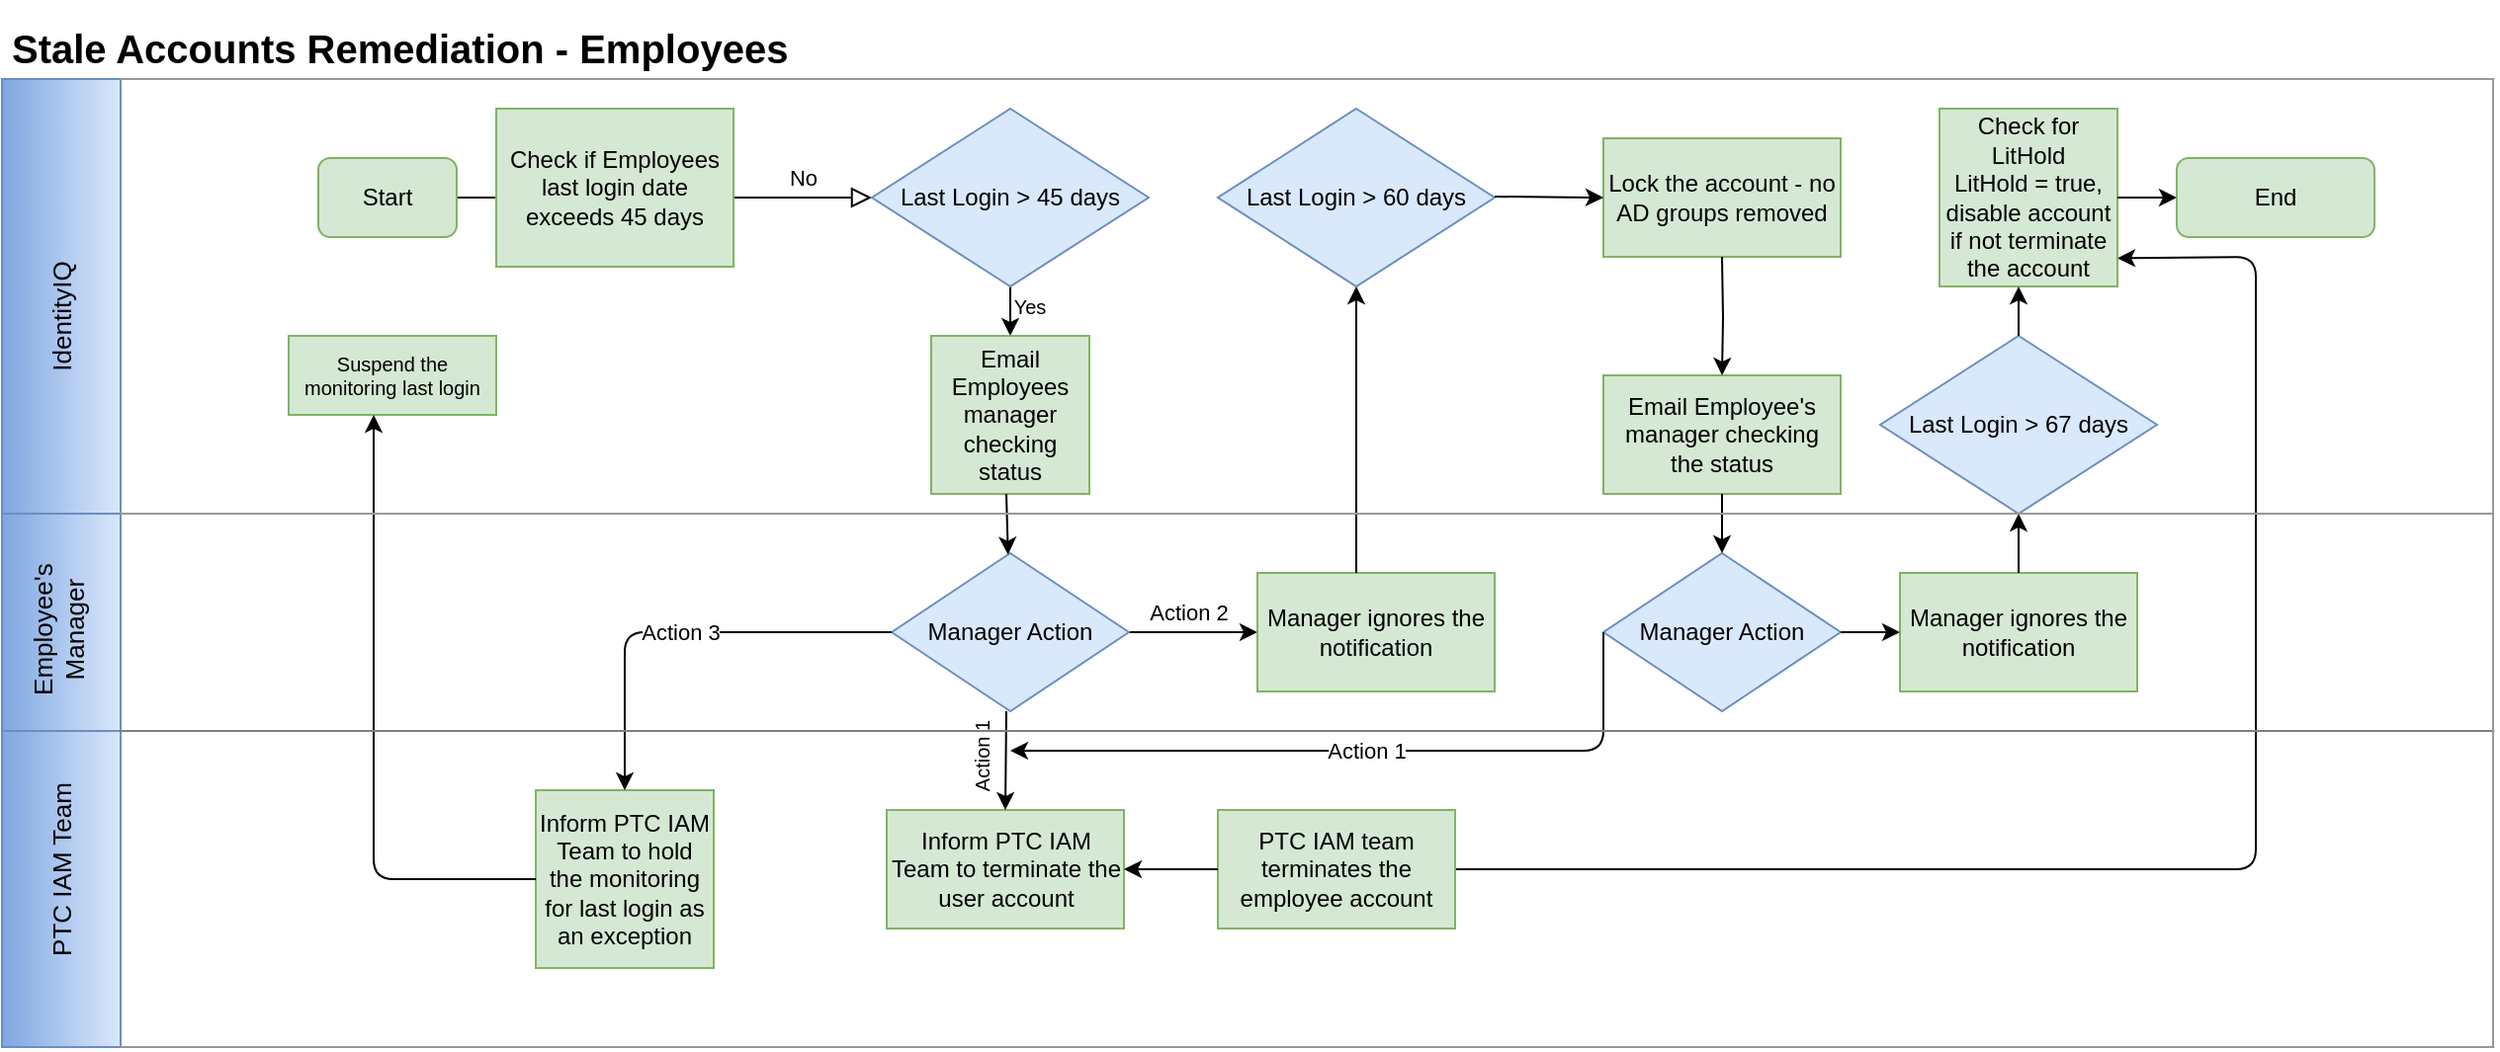 <mxfile version="14.4.2" type="github">
  <diagram id="C5RBs43oDa-KdzZeNtuy" name="Page-1">
    <mxGraphModel dx="1951" dy="469" grid="1" gridSize="10" guides="1" tooltips="1" connect="1" arrows="1" fold="1" page="1" pageScale="1" pageWidth="1169" pageHeight="1654" math="0" shadow="0">
      <root>
        <mxCell id="WIyWlLk6GJQsqaUBKTNV-0" />
        <mxCell id="WIyWlLk6GJQsqaUBKTNV-1" parent="WIyWlLk6GJQsqaUBKTNV-0" />
        <mxCell id="WIyWlLk6GJQsqaUBKTNV-2" value="" style="rounded=0;html=1;jettySize=auto;orthogonalLoop=1;fontSize=11;endArrow=block;endFill=0;endSize=8;strokeWidth=1;shadow=0;labelBackgroundColor=none;edgeStyle=orthogonalEdgeStyle;" parent="WIyWlLk6GJQsqaUBKTNV-1" source="WIyWlLk6GJQsqaUBKTNV-3" edge="1">
          <mxGeometry relative="1" as="geometry">
            <mxPoint x="180" y="100" as="targetPoint" />
          </mxGeometry>
        </mxCell>
        <mxCell id="WIyWlLk6GJQsqaUBKTNV-3" value="Start" style="rounded=1;whiteSpace=wrap;html=1;fontSize=12;glass=0;strokeWidth=1;shadow=0;fillColor=#d5e8d4;strokeColor=#82b366;" parent="WIyWlLk6GJQsqaUBKTNV-1" vertex="1">
          <mxGeometry x="70" y="80" width="70" height="40" as="geometry" />
        </mxCell>
        <mxCell id="WIyWlLk6GJQsqaUBKTNV-5" value="No" style="edgeStyle=orthogonalEdgeStyle;rounded=0;html=1;jettySize=auto;orthogonalLoop=1;fontSize=11;endArrow=block;endFill=0;endSize=8;strokeWidth=1;shadow=0;labelBackgroundColor=none;" parent="WIyWlLk6GJQsqaUBKTNV-1" edge="1">
          <mxGeometry y="10" relative="1" as="geometry">
            <mxPoint as="offset" />
            <mxPoint x="280" y="100" as="sourcePoint" />
            <mxPoint x="350" y="100" as="targetPoint" />
          </mxGeometry>
        </mxCell>
        <mxCell id="HTbtwG2cAYpj6MqZC13L-0" value="Check if Employees last login date exceeds 45 days" style="rounded=0;whiteSpace=wrap;html=1;fillColor=#d5e8d4;strokeColor=#82b366;" vertex="1" parent="WIyWlLk6GJQsqaUBKTNV-1">
          <mxGeometry x="160" y="55" width="120" height="80" as="geometry" />
        </mxCell>
        <mxCell id="HTbtwG2cAYpj6MqZC13L-4" style="edgeStyle=orthogonalEdgeStyle;rounded=0;orthogonalLoop=1;jettySize=auto;html=1;exitX=0.5;exitY=1;exitDx=0;exitDy=0;entryX=0.5;entryY=0;entryDx=0;entryDy=0;" edge="1" parent="WIyWlLk6GJQsqaUBKTNV-1" source="HTbtwG2cAYpj6MqZC13L-1" target="HTbtwG2cAYpj6MqZC13L-2">
          <mxGeometry relative="1" as="geometry" />
        </mxCell>
        <mxCell id="HTbtwG2cAYpj6MqZC13L-1" value="Last Login &amp;gt; 45 days" style="rhombus;whiteSpace=wrap;html=1;fillColor=#dae8fc;strokeColor=#6c8ebf;" vertex="1" parent="WIyWlLk6GJQsqaUBKTNV-1">
          <mxGeometry x="350" y="55" width="140" height="90" as="geometry" />
        </mxCell>
        <mxCell id="HTbtwG2cAYpj6MqZC13L-2" value="Email Employees manager checking status" style="whiteSpace=wrap;html=1;aspect=fixed;fillColor=#d5e8d4;strokeColor=#82b366;" vertex="1" parent="WIyWlLk6GJQsqaUBKTNV-1">
          <mxGeometry x="380" y="170" width="80" height="80" as="geometry" />
        </mxCell>
        <mxCell id="HTbtwG2cAYpj6MqZC13L-24" value="" style="edgeStyle=orthogonalEdgeStyle;rounded=0;orthogonalLoop=1;jettySize=auto;html=1;" edge="1" parent="WIyWlLk6GJQsqaUBKTNV-1" source="HTbtwG2cAYpj6MqZC13L-5" target="HTbtwG2cAYpj6MqZC13L-13">
          <mxGeometry relative="1" as="geometry" />
        </mxCell>
        <mxCell id="HTbtwG2cAYpj6MqZC13L-5" value="Manager Action" style="rhombus;whiteSpace=wrap;html=1;fillColor=#dae8fc;strokeColor=#6c8ebf;" vertex="1" parent="WIyWlLk6GJQsqaUBKTNV-1">
          <mxGeometry x="360" y="280" width="120" height="80" as="geometry" />
        </mxCell>
        <mxCell id="HTbtwG2cAYpj6MqZC13L-6" value="Inform PTC IAM Team to terminate the user account" style="rounded=0;whiteSpace=wrap;html=1;fillColor=#d5e8d4;strokeColor=#82b366;" vertex="1" parent="WIyWlLk6GJQsqaUBKTNV-1">
          <mxGeometry x="357.5" y="410" width="120" height="60" as="geometry" />
        </mxCell>
        <mxCell id="HTbtwG2cAYpj6MqZC13L-7" value="Inform PTC IAM Team to hold the monitoring for last login as an exception" style="whiteSpace=wrap;html=1;aspect=fixed;fillColor=#d5e8d4;strokeColor=#82b366;" vertex="1" parent="WIyWlLk6GJQsqaUBKTNV-1">
          <mxGeometry x="180" y="400" width="90" height="90" as="geometry" />
        </mxCell>
        <mxCell id="HTbtwG2cAYpj6MqZC13L-10" value="" style="endArrow=classic;html=1;exitX=1;exitY=0.5;exitDx=0;exitDy=0;entryX=1;entryY=0.841;entryDx=0;entryDy=0;entryPerimeter=0;" edge="1" parent="WIyWlLk6GJQsqaUBKTNV-1" source="HTbtwG2cAYpj6MqZC13L-14" target="HTbtwG2cAYpj6MqZC13L-20">
          <mxGeometry width="50" height="50" relative="1" as="geometry">
            <mxPoint x="360" y="405" as="sourcePoint" />
            <mxPoint x="820" y="440" as="targetPoint" />
            <Array as="points">
              <mxPoint x="1050" y="440" />
              <mxPoint x="1050" y="130" />
            </Array>
          </mxGeometry>
        </mxCell>
        <mxCell id="HTbtwG2cAYpj6MqZC13L-11" value="" style="endArrow=classic;html=1;" edge="1" parent="WIyWlLk6GJQsqaUBKTNV-1" target="HTbtwG2cAYpj6MqZC13L-5">
          <mxGeometry width="50" height="50" relative="1" as="geometry">
            <mxPoint x="418" y="250" as="sourcePoint" />
            <mxPoint x="430" y="180" as="targetPoint" />
          </mxGeometry>
        </mxCell>
        <mxCell id="HTbtwG2cAYpj6MqZC13L-12" value="Last Login &amp;gt; 60 days" style="rhombus;whiteSpace=wrap;html=1;fillColor=#dae8fc;strokeColor=#6c8ebf;" vertex="1" parent="WIyWlLk6GJQsqaUBKTNV-1">
          <mxGeometry x="525" y="55" width="140" height="90" as="geometry" />
        </mxCell>
        <mxCell id="HTbtwG2cAYpj6MqZC13L-13" value="Manager ignores the notification" style="rounded=0;whiteSpace=wrap;html=1;fillColor=#d5e8d4;strokeColor=#82b366;" vertex="1" parent="WIyWlLk6GJQsqaUBKTNV-1">
          <mxGeometry x="545" y="290" width="120" height="60" as="geometry" />
        </mxCell>
        <mxCell id="HTbtwG2cAYpj6MqZC13L-14" value="PTC IAM team terminates the employee account" style="rounded=0;whiteSpace=wrap;html=1;fillColor=#d5e8d4;strokeColor=#82b366;" vertex="1" parent="WIyWlLk6GJQsqaUBKTNV-1">
          <mxGeometry x="525" y="410" width="120" height="60" as="geometry" />
        </mxCell>
        <mxCell id="HTbtwG2cAYpj6MqZC13L-15" value="Lock the account - no AD groups removed" style="rounded=0;whiteSpace=wrap;html=1;fillColor=#d5e8d4;strokeColor=#82b366;" vertex="1" parent="WIyWlLk6GJQsqaUBKTNV-1">
          <mxGeometry x="720" y="70" width="120" height="60" as="geometry" />
        </mxCell>
        <mxCell id="HTbtwG2cAYpj6MqZC13L-16" value="Email Employee&#39;s manager checking the status" style="rounded=0;whiteSpace=wrap;html=1;fillColor=#d5e8d4;strokeColor=#82b366;" vertex="1" parent="WIyWlLk6GJQsqaUBKTNV-1">
          <mxGeometry x="720" y="190" width="120" height="60" as="geometry" />
        </mxCell>
        <mxCell id="HTbtwG2cAYpj6MqZC13L-17" value="Manager Action" style="rhombus;whiteSpace=wrap;html=1;fillColor=#dae8fc;strokeColor=#6c8ebf;" vertex="1" parent="WIyWlLk6GJQsqaUBKTNV-1">
          <mxGeometry x="720" y="280" width="120" height="80" as="geometry" />
        </mxCell>
        <mxCell id="HTbtwG2cAYpj6MqZC13L-18" value="Manager ignores the notification" style="rounded=0;whiteSpace=wrap;html=1;fillColor=#d5e8d4;strokeColor=#82b366;" vertex="1" parent="WIyWlLk6GJQsqaUBKTNV-1">
          <mxGeometry x="870" y="290" width="120" height="60" as="geometry" />
        </mxCell>
        <mxCell id="HTbtwG2cAYpj6MqZC13L-19" value="Last Login &amp;gt; 67 days" style="rhombus;whiteSpace=wrap;html=1;fillColor=#dae8fc;strokeColor=#6c8ebf;" vertex="1" parent="WIyWlLk6GJQsqaUBKTNV-1">
          <mxGeometry x="860" y="170" width="140" height="90" as="geometry" />
        </mxCell>
        <mxCell id="HTbtwG2cAYpj6MqZC13L-20" value="Check for LitHold&lt;br&gt;LitHold = true,&lt;br&gt;disable account if not terminate the account" style="whiteSpace=wrap;html=1;aspect=fixed;fillColor=#d5e8d4;strokeColor=#82b366;" vertex="1" parent="WIyWlLk6GJQsqaUBKTNV-1">
          <mxGeometry x="890" y="55" width="90" height="90" as="geometry" />
        </mxCell>
        <mxCell id="HTbtwG2cAYpj6MqZC13L-21" value="" style="endArrow=classic;html=1;exitX=0;exitY=0.5;exitDx=0;exitDy=0;entryX=1;entryY=0.5;entryDx=0;entryDy=0;" edge="1" parent="WIyWlLk6GJQsqaUBKTNV-1" source="HTbtwG2cAYpj6MqZC13L-14" target="HTbtwG2cAYpj6MqZC13L-6">
          <mxGeometry width="50" height="50" relative="1" as="geometry">
            <mxPoint x="530" y="410" as="sourcePoint" />
            <mxPoint x="480" y="409.5" as="targetPoint" />
            <Array as="points" />
          </mxGeometry>
        </mxCell>
        <mxCell id="HTbtwG2cAYpj6MqZC13L-26" value="" style="endArrow=classic;html=1;entryX=0.5;entryY=0;entryDx=0;entryDy=0;" edge="1" parent="WIyWlLk6GJQsqaUBKTNV-1" target="HTbtwG2cAYpj6MqZC13L-6">
          <mxGeometry width="50" height="50" relative="1" as="geometry">
            <mxPoint x="418" y="360" as="sourcePoint" />
            <mxPoint x="420" y="410" as="targetPoint" />
            <Array as="points" />
          </mxGeometry>
        </mxCell>
        <mxCell id="HTbtwG2cAYpj6MqZC13L-28" value="" style="endArrow=classic;html=1;entryX=0.5;entryY=1;entryDx=0;entryDy=0;" edge="1" parent="WIyWlLk6GJQsqaUBKTNV-1" target="HTbtwG2cAYpj6MqZC13L-12">
          <mxGeometry width="50" height="50" relative="1" as="geometry">
            <mxPoint x="595" y="290" as="sourcePoint" />
            <mxPoint x="560" y="190" as="targetPoint" />
          </mxGeometry>
        </mxCell>
        <mxCell id="HTbtwG2cAYpj6MqZC13L-29" value="" style="endArrow=classic;html=1;" edge="1" parent="WIyWlLk6GJQsqaUBKTNV-1">
          <mxGeometry width="50" height="50" relative="1" as="geometry">
            <mxPoint x="665" y="99.5" as="sourcePoint" />
            <mxPoint x="720" y="100" as="targetPoint" />
          </mxGeometry>
        </mxCell>
        <mxCell id="HTbtwG2cAYpj6MqZC13L-30" style="edgeStyle=orthogonalEdgeStyle;rounded=0;orthogonalLoop=1;jettySize=auto;html=1;" edge="1" parent="WIyWlLk6GJQsqaUBKTNV-1" target="HTbtwG2cAYpj6MqZC13L-16">
          <mxGeometry relative="1" as="geometry">
            <mxPoint x="780" y="130" as="sourcePoint" />
            <mxPoint x="870" y="165" as="targetPoint" />
            <Array as="points" />
          </mxGeometry>
        </mxCell>
        <mxCell id="HTbtwG2cAYpj6MqZC13L-31" style="edgeStyle=orthogonalEdgeStyle;rounded=0;orthogonalLoop=1;jettySize=auto;html=1;entryX=0.5;entryY=0;entryDx=0;entryDy=0;exitX=0.5;exitY=1;exitDx=0;exitDy=0;" edge="1" parent="WIyWlLk6GJQsqaUBKTNV-1" source="HTbtwG2cAYpj6MqZC13L-16" target="HTbtwG2cAYpj6MqZC13L-17">
          <mxGeometry relative="1" as="geometry">
            <mxPoint x="790" y="140" as="sourcePoint" />
            <mxPoint x="790" y="200" as="targetPoint" />
            <Array as="points">
              <mxPoint x="780" y="270" />
              <mxPoint x="780" y="270" />
            </Array>
          </mxGeometry>
        </mxCell>
        <mxCell id="HTbtwG2cAYpj6MqZC13L-32" value="" style="endArrow=classic;html=1;entryX=0;entryY=0.5;entryDx=0;entryDy=0;" edge="1" parent="WIyWlLk6GJQsqaUBKTNV-1" target="HTbtwG2cAYpj6MqZC13L-18">
          <mxGeometry width="50" height="50" relative="1" as="geometry">
            <mxPoint x="840" y="320" as="sourcePoint" />
            <mxPoint x="630" y="220" as="targetPoint" />
          </mxGeometry>
        </mxCell>
        <mxCell id="HTbtwG2cAYpj6MqZC13L-33" value="" style="endArrow=classic;html=1;entryX=0.5;entryY=1;entryDx=0;entryDy=0;exitX=0.5;exitY=0;exitDx=0;exitDy=0;" edge="1" parent="WIyWlLk6GJQsqaUBKTNV-1" source="HTbtwG2cAYpj6MqZC13L-18" target="HTbtwG2cAYpj6MqZC13L-19">
          <mxGeometry width="50" height="50" relative="1" as="geometry">
            <mxPoint x="580" y="270" as="sourcePoint" />
            <mxPoint x="630" y="220" as="targetPoint" />
          </mxGeometry>
        </mxCell>
        <mxCell id="HTbtwG2cAYpj6MqZC13L-34" value="" style="endArrow=classic;html=1;exitX=0.5;exitY=0;exitDx=0;exitDy=0;" edge="1" parent="WIyWlLk6GJQsqaUBKTNV-1" source="HTbtwG2cAYpj6MqZC13L-19">
          <mxGeometry width="50" height="50" relative="1" as="geometry">
            <mxPoint x="580" y="270" as="sourcePoint" />
            <mxPoint x="930" y="145" as="targetPoint" />
          </mxGeometry>
        </mxCell>
        <mxCell id="HTbtwG2cAYpj6MqZC13L-36" value="" style="endArrow=classic;html=1;exitX=1;exitY=0.5;exitDx=0;exitDy=0;" edge="1" parent="WIyWlLk6GJQsqaUBKTNV-1" source="HTbtwG2cAYpj6MqZC13L-20">
          <mxGeometry width="50" height="50" relative="1" as="geometry">
            <mxPoint x="790" y="270" as="sourcePoint" />
            <mxPoint x="1010" y="100" as="targetPoint" />
          </mxGeometry>
        </mxCell>
        <mxCell id="HTbtwG2cAYpj6MqZC13L-37" value="End" style="rounded=1;whiteSpace=wrap;html=1;fontSize=12;glass=0;strokeWidth=1;shadow=0;fillColor=#d5e8d4;strokeColor=#82b366;" vertex="1" parent="WIyWlLk6GJQsqaUBKTNV-1">
          <mxGeometry x="1010" y="80" width="100" height="40" as="geometry" />
        </mxCell>
        <mxCell id="HTbtwG2cAYpj6MqZC13L-38" value="" style="endArrow=classic;html=1;entryX=0.5;entryY=0;entryDx=0;entryDy=0;exitX=0;exitY=0.5;exitDx=0;exitDy=0;" edge="1" parent="WIyWlLk6GJQsqaUBKTNV-1" source="HTbtwG2cAYpj6MqZC13L-5" target="HTbtwG2cAYpj6MqZC13L-7">
          <mxGeometry relative="1" as="geometry">
            <mxPoint x="400" y="300" as="sourcePoint" />
            <mxPoint x="500" y="300" as="targetPoint" />
            <Array as="points">
              <mxPoint x="225" y="320" />
            </Array>
          </mxGeometry>
        </mxCell>
        <mxCell id="HTbtwG2cAYpj6MqZC13L-39" value="Action 3" style="edgeLabel;resizable=0;html=1;align=center;verticalAlign=middle;" connectable="0" vertex="1" parent="HTbtwG2cAYpj6MqZC13L-38">
          <mxGeometry relative="1" as="geometry" />
        </mxCell>
        <mxCell id="HTbtwG2cAYpj6MqZC13L-40" value="Action 1" style="text;html=1;strokeColor=none;fillColor=none;align=center;verticalAlign=middle;whiteSpace=wrap;rounded=0;rotation=270;fontSize=10;" vertex="1" parent="WIyWlLk6GJQsqaUBKTNV-1">
          <mxGeometry x="380" y="380" width="50" height="5" as="geometry" />
        </mxCell>
        <mxCell id="HTbtwG2cAYpj6MqZC13L-42" value="" style="endArrow=classic;html=1;exitX=0;exitY=0.5;exitDx=0;exitDy=0;entryX=0.55;entryY=3.5;entryDx=0;entryDy=0;entryPerimeter=0;" edge="1" parent="WIyWlLk6GJQsqaUBKTNV-1" source="HTbtwG2cAYpj6MqZC13L-17" target="HTbtwG2cAYpj6MqZC13L-40">
          <mxGeometry relative="1" as="geometry">
            <mxPoint x="520" y="290" as="sourcePoint" />
            <mxPoint x="680" y="290" as="targetPoint" />
            <Array as="points">
              <mxPoint x="720" y="380" />
            </Array>
          </mxGeometry>
        </mxCell>
        <mxCell id="HTbtwG2cAYpj6MqZC13L-43" value="Action 1" style="edgeLabel;resizable=0;html=1;align=center;verticalAlign=middle;" connectable="0" vertex="1" parent="HTbtwG2cAYpj6MqZC13L-42">
          <mxGeometry relative="1" as="geometry" />
        </mxCell>
        <mxCell id="HTbtwG2cAYpj6MqZC13L-45" value="&lt;h1&gt;Stale Accounts Remediation - Employees&lt;/h1&gt;" style="text;html=1;strokeColor=none;fillColor=none;spacing=5;spacingTop=-20;whiteSpace=wrap;overflow=hidden;rounded=0;fontSize=10;" vertex="1" parent="WIyWlLk6GJQsqaUBKTNV-1">
          <mxGeometry x="-90" y="10" width="430" height="30" as="geometry" />
        </mxCell>
        <mxCell id="HTbtwG2cAYpj6MqZC13L-50" value="Suspend the monitoring last login" style="rounded=0;whiteSpace=wrap;html=1;fontSize=10;fillColor=#d5e8d4;strokeColor=#82b366;" vertex="1" parent="WIyWlLk6GJQsqaUBKTNV-1">
          <mxGeometry x="55" y="170" width="105" height="40" as="geometry" />
        </mxCell>
        <mxCell id="HTbtwG2cAYpj6MqZC13L-51" value="" style="endArrow=classic;html=1;fontSize=10;exitX=0;exitY=0.5;exitDx=0;exitDy=0;" edge="1" parent="WIyWlLk6GJQsqaUBKTNV-1" source="HTbtwG2cAYpj6MqZC13L-7">
          <mxGeometry width="50" height="50" relative="1" as="geometry">
            <mxPoint x="340" y="270" as="sourcePoint" />
            <mxPoint x="98" y="210" as="targetPoint" />
            <Array as="points">
              <mxPoint x="98" y="445" />
            </Array>
          </mxGeometry>
        </mxCell>
        <mxCell id="HTbtwG2cAYpj6MqZC13L-52" value="Yes" style="text;html=1;strokeColor=none;fillColor=none;align=center;verticalAlign=middle;whiteSpace=wrap;rounded=0;fontSize=10;" vertex="1" parent="WIyWlLk6GJQsqaUBKTNV-1">
          <mxGeometry x="410" y="145" width="40" height="20" as="geometry" />
        </mxCell>
        <mxCell id="HTbtwG2cAYpj6MqZC13L-53" value="Action 2" style="edgeLabel;resizable=0;html=1;align=center;verticalAlign=middle;" connectable="0" vertex="1" parent="WIyWlLk6GJQsqaUBKTNV-1">
          <mxGeometry x="510" y="310" as="geometry" />
        </mxCell>
        <mxCell id="HTbtwG2cAYpj6MqZC13L-55" value="" style="rounded=0;whiteSpace=wrap;html=1;fontSize=10;direction=south;fillColor=#dae8fc;strokeColor=#6c8ebf;gradientColor=#7ea6e0;" vertex="1" parent="WIyWlLk6GJQsqaUBKTNV-1">
          <mxGeometry x="-90" y="40" width="60" height="230" as="geometry" />
        </mxCell>
        <mxCell id="HTbtwG2cAYpj6MqZC13L-56" value="" style="rounded=0;whiteSpace=wrap;html=1;fontSize=10;direction=south;gradientColor=#7ea6e0;fillColor=#dae8fc;strokeColor=#6c8ebf;" vertex="1" parent="WIyWlLk6GJQsqaUBKTNV-1">
          <mxGeometry x="-90" y="260" width="60" height="110" as="geometry" />
        </mxCell>
        <mxCell id="HTbtwG2cAYpj6MqZC13L-57" value="" style="rounded=0;whiteSpace=wrap;html=1;fontSize=10;direction=south;gradientColor=#7ea6e0;fillColor=#dae8fc;strokeColor=#6c8ebf;" vertex="1" parent="WIyWlLk6GJQsqaUBKTNV-1">
          <mxGeometry x="-90" y="370" width="60" height="160" as="geometry" />
        </mxCell>
        <mxCell id="HTbtwG2cAYpj6MqZC13L-58" value="" style="endArrow=none;html=1;fontSize=10;exitX=0;exitY=0;exitDx=0;exitDy=0;strokeColor=#999999;" edge="1" parent="WIyWlLk6GJQsqaUBKTNV-1" source="HTbtwG2cAYpj6MqZC13L-56">
          <mxGeometry width="50" height="50" relative="1" as="geometry">
            <mxPoint x="160" y="360" as="sourcePoint" />
            <mxPoint x="1170" y="260" as="targetPoint" />
          </mxGeometry>
        </mxCell>
        <mxCell id="HTbtwG2cAYpj6MqZC13L-60" value="" style="endArrow=none;html=1;fontSize=10;exitX=0;exitY=0;exitDx=0;exitDy=0;fillColor=#bac8d3;strokeColor=#808080;" edge="1" parent="WIyWlLk6GJQsqaUBKTNV-1" source="HTbtwG2cAYpj6MqZC13L-57">
          <mxGeometry width="50" height="50" relative="1" as="geometry">
            <mxPoint x="250" y="360" as="sourcePoint" />
            <mxPoint x="1170.667" y="370" as="targetPoint" />
          </mxGeometry>
        </mxCell>
        <mxCell id="HTbtwG2cAYpj6MqZC13L-61" value="Employee&#39;s Manager" style="text;html=1;strokeColor=none;fillColor=none;align=center;verticalAlign=middle;whiteSpace=wrap;rounded=0;fontSize=13;rotation=270;" vertex="1" parent="WIyWlLk6GJQsqaUBKTNV-1">
          <mxGeometry x="-108.9" y="304.55" width="95.32" height="27.5" as="geometry" />
        </mxCell>
        <mxCell id="HTbtwG2cAYpj6MqZC13L-62" value="PTC IAM Team" style="text;html=1;strokeColor=none;fillColor=none;align=center;verticalAlign=middle;whiteSpace=wrap;rounded=0;fontSize=13;rotation=270;" vertex="1" parent="WIyWlLk6GJQsqaUBKTNV-1">
          <mxGeometry x="-113.21" y="430" width="106.42" height="20" as="geometry" />
        </mxCell>
        <mxCell id="HTbtwG2cAYpj6MqZC13L-64" value="IdentityIQ" style="text;html=1;strokeColor=none;fillColor=none;align=center;verticalAlign=middle;whiteSpace=wrap;rounded=0;fontSize=13;rotation=270;" vertex="1" parent="WIyWlLk6GJQsqaUBKTNV-1">
          <mxGeometry x="-95" y="150" width="70" height="20" as="geometry" />
        </mxCell>
        <mxCell id="HTbtwG2cAYpj6MqZC13L-65" value="" style="endArrow=none;html=1;strokeColor=#999999;fontSize=13;exitX=0;exitY=0;exitDx=0;exitDy=0;" edge="1" parent="WIyWlLk6GJQsqaUBKTNV-1" source="HTbtwG2cAYpj6MqZC13L-55">
          <mxGeometry width="50" height="50" relative="1" as="geometry">
            <mxPoint x="160" y="220" as="sourcePoint" />
            <mxPoint x="1170.667" y="40" as="targetPoint" />
          </mxGeometry>
        </mxCell>
        <mxCell id="HTbtwG2cAYpj6MqZC13L-66" value="" style="endArrow=none;html=1;strokeColor=#999999;fontSize=13;exitX=0;exitY=0;exitDx=0;exitDy=0;" edge="1" parent="WIyWlLk6GJQsqaUBKTNV-1">
          <mxGeometry width="50" height="50" relative="1" as="geometry">
            <mxPoint x="-30" y="530" as="sourcePoint" />
            <mxPoint x="1170.667" y="530" as="targetPoint" />
          </mxGeometry>
        </mxCell>
        <mxCell id="HTbtwG2cAYpj6MqZC13L-67" value="" style="endArrow=none;html=1;strokeColor=#999999;fontSize=13;" edge="1" parent="WIyWlLk6GJQsqaUBKTNV-1">
          <mxGeometry width="50" height="50" relative="1" as="geometry">
            <mxPoint x="1170" y="530" as="sourcePoint" />
            <mxPoint x="1170" y="40" as="targetPoint" />
          </mxGeometry>
        </mxCell>
      </root>
    </mxGraphModel>
  </diagram>
</mxfile>
